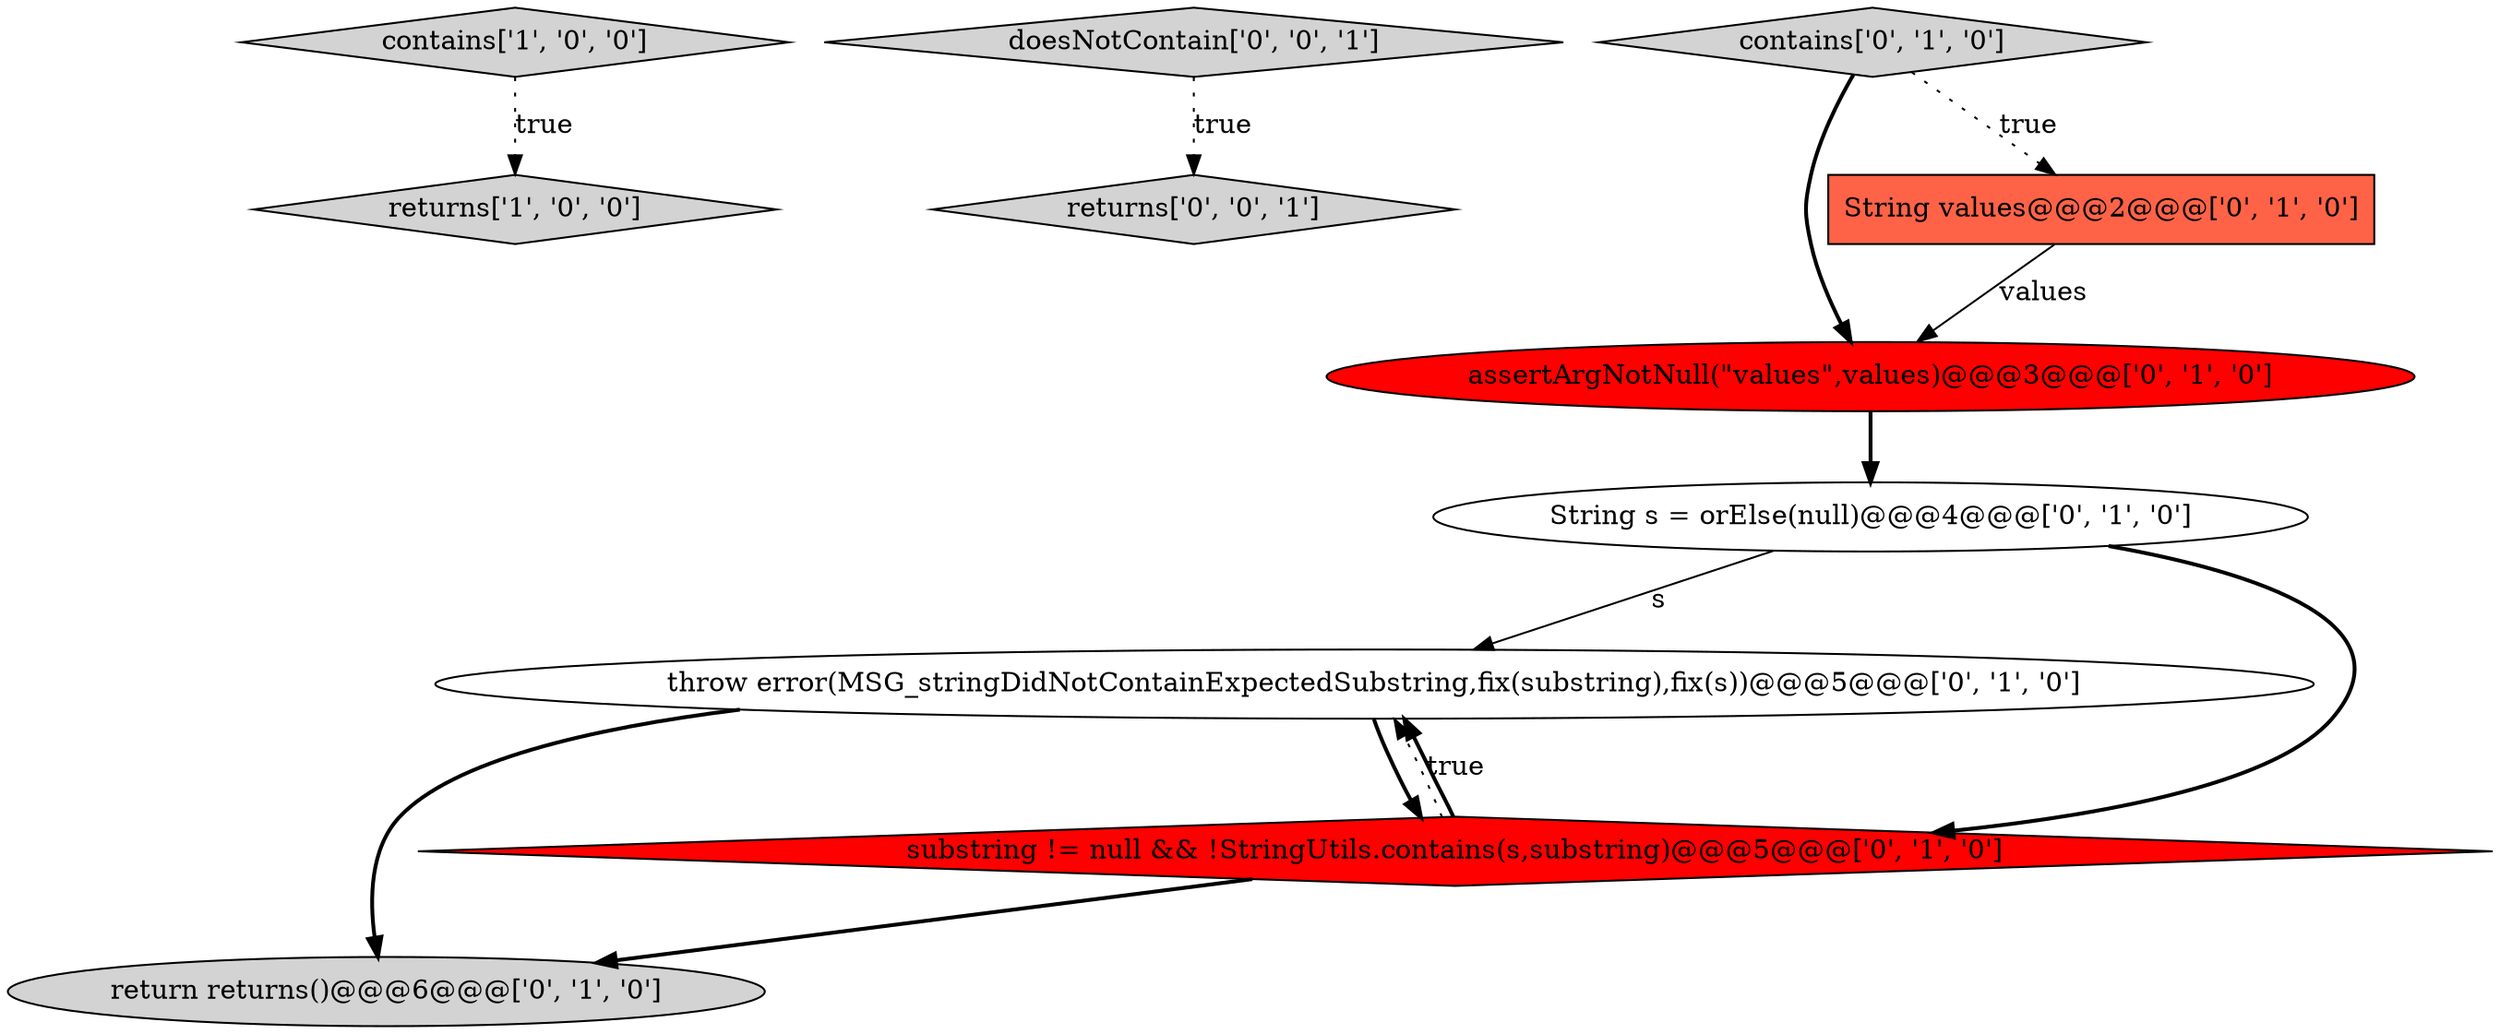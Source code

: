 digraph {
1 [style = filled, label = "returns['1', '0', '0']", fillcolor = lightgray, shape = diamond image = "AAA0AAABBB1BBB"];
9 [style = filled, label = "doesNotContain['0', '0', '1']", fillcolor = lightgray, shape = diamond image = "AAA0AAABBB3BBB"];
5 [style = filled, label = "String s = orElse(null)@@@4@@@['0', '1', '0']", fillcolor = white, shape = ellipse image = "AAA0AAABBB2BBB"];
4 [style = filled, label = "assertArgNotNull(\"values\",values)@@@3@@@['0', '1', '0']", fillcolor = red, shape = ellipse image = "AAA1AAABBB2BBB"];
0 [style = filled, label = "contains['1', '0', '0']", fillcolor = lightgray, shape = diamond image = "AAA0AAABBB1BBB"];
8 [style = filled, label = "return returns()@@@6@@@['0', '1', '0']", fillcolor = lightgray, shape = ellipse image = "AAA0AAABBB2BBB"];
10 [style = filled, label = "returns['0', '0', '1']", fillcolor = lightgray, shape = diamond image = "AAA0AAABBB3BBB"];
3 [style = filled, label = "throw error(MSG_stringDidNotContainExpectedSubstring,fix(substring),fix(s))@@@5@@@['0', '1', '0']", fillcolor = white, shape = ellipse image = "AAA0AAABBB2BBB"];
2 [style = filled, label = "String values@@@2@@@['0', '1', '0']", fillcolor = tomato, shape = box image = "AAA0AAABBB2BBB"];
7 [style = filled, label = "substring != null && !StringUtils.contains(s,substring)@@@5@@@['0', '1', '0']", fillcolor = red, shape = diamond image = "AAA1AAABBB2BBB"];
6 [style = filled, label = "contains['0', '1', '0']", fillcolor = lightgray, shape = diamond image = "AAA0AAABBB2BBB"];
5->7 [style = bold, label=""];
6->4 [style = bold, label=""];
7->3 [style = bold, label=""];
6->2 [style = dotted, label="true"];
3->7 [style = bold, label=""];
9->10 [style = dotted, label="true"];
7->3 [style = dotted, label="true"];
7->8 [style = bold, label=""];
4->5 [style = bold, label=""];
3->8 [style = bold, label=""];
0->1 [style = dotted, label="true"];
5->3 [style = solid, label="s"];
2->4 [style = solid, label="values"];
}
